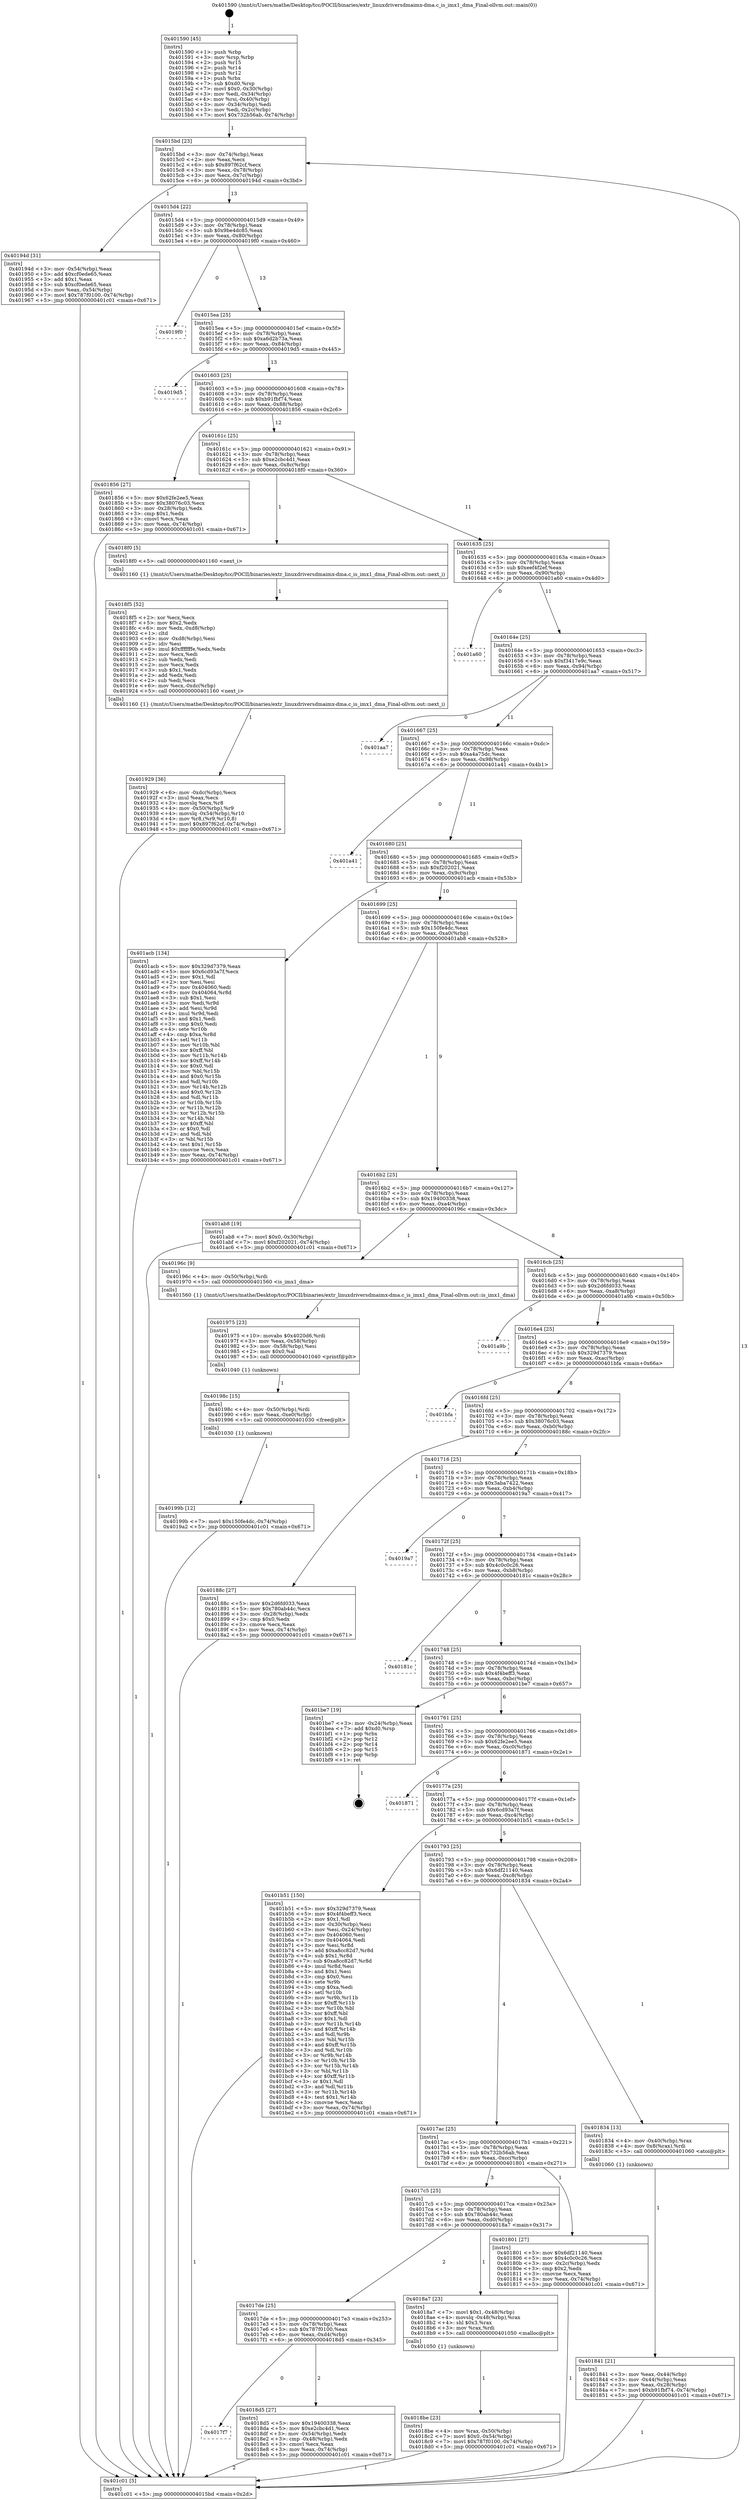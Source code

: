 digraph "0x401590" {
  label = "0x401590 (/mnt/c/Users/mathe/Desktop/tcc/POCII/binaries/extr_linuxdriversdmaimx-dma.c_is_imx1_dma_Final-ollvm.out::main(0))"
  labelloc = "t"
  node[shape=record]

  Entry [label="",width=0.3,height=0.3,shape=circle,fillcolor=black,style=filled]
  "0x4015bd" [label="{
     0x4015bd [23]\l
     | [instrs]\l
     &nbsp;&nbsp;0x4015bd \<+3\>: mov -0x74(%rbp),%eax\l
     &nbsp;&nbsp;0x4015c0 \<+2\>: mov %eax,%ecx\l
     &nbsp;&nbsp;0x4015c2 \<+6\>: sub $0x897f62cf,%ecx\l
     &nbsp;&nbsp;0x4015c8 \<+3\>: mov %eax,-0x78(%rbp)\l
     &nbsp;&nbsp;0x4015cb \<+3\>: mov %ecx,-0x7c(%rbp)\l
     &nbsp;&nbsp;0x4015ce \<+6\>: je 000000000040194d \<main+0x3bd\>\l
  }"]
  "0x40194d" [label="{
     0x40194d [31]\l
     | [instrs]\l
     &nbsp;&nbsp;0x40194d \<+3\>: mov -0x54(%rbp),%eax\l
     &nbsp;&nbsp;0x401950 \<+5\>: add $0xcf0ede65,%eax\l
     &nbsp;&nbsp;0x401955 \<+3\>: add $0x1,%eax\l
     &nbsp;&nbsp;0x401958 \<+5\>: sub $0xcf0ede65,%eax\l
     &nbsp;&nbsp;0x40195d \<+3\>: mov %eax,-0x54(%rbp)\l
     &nbsp;&nbsp;0x401960 \<+7\>: movl $0x787f0100,-0x74(%rbp)\l
     &nbsp;&nbsp;0x401967 \<+5\>: jmp 0000000000401c01 \<main+0x671\>\l
  }"]
  "0x4015d4" [label="{
     0x4015d4 [22]\l
     | [instrs]\l
     &nbsp;&nbsp;0x4015d4 \<+5\>: jmp 00000000004015d9 \<main+0x49\>\l
     &nbsp;&nbsp;0x4015d9 \<+3\>: mov -0x78(%rbp),%eax\l
     &nbsp;&nbsp;0x4015dc \<+5\>: sub $0x9be4dc85,%eax\l
     &nbsp;&nbsp;0x4015e1 \<+3\>: mov %eax,-0x80(%rbp)\l
     &nbsp;&nbsp;0x4015e4 \<+6\>: je 00000000004019f0 \<main+0x460\>\l
  }"]
  Exit [label="",width=0.3,height=0.3,shape=circle,fillcolor=black,style=filled,peripheries=2]
  "0x4019f0" [label="{
     0x4019f0\l
  }", style=dashed]
  "0x4015ea" [label="{
     0x4015ea [25]\l
     | [instrs]\l
     &nbsp;&nbsp;0x4015ea \<+5\>: jmp 00000000004015ef \<main+0x5f\>\l
     &nbsp;&nbsp;0x4015ef \<+3\>: mov -0x78(%rbp),%eax\l
     &nbsp;&nbsp;0x4015f2 \<+5\>: sub $0xa6d2b73a,%eax\l
     &nbsp;&nbsp;0x4015f7 \<+6\>: mov %eax,-0x84(%rbp)\l
     &nbsp;&nbsp;0x4015fd \<+6\>: je 00000000004019d5 \<main+0x445\>\l
  }"]
  "0x40199b" [label="{
     0x40199b [12]\l
     | [instrs]\l
     &nbsp;&nbsp;0x40199b \<+7\>: movl $0x150fe4dc,-0x74(%rbp)\l
     &nbsp;&nbsp;0x4019a2 \<+5\>: jmp 0000000000401c01 \<main+0x671\>\l
  }"]
  "0x4019d5" [label="{
     0x4019d5\l
  }", style=dashed]
  "0x401603" [label="{
     0x401603 [25]\l
     | [instrs]\l
     &nbsp;&nbsp;0x401603 \<+5\>: jmp 0000000000401608 \<main+0x78\>\l
     &nbsp;&nbsp;0x401608 \<+3\>: mov -0x78(%rbp),%eax\l
     &nbsp;&nbsp;0x40160b \<+5\>: sub $0xb91fbf74,%eax\l
     &nbsp;&nbsp;0x401610 \<+6\>: mov %eax,-0x88(%rbp)\l
     &nbsp;&nbsp;0x401616 \<+6\>: je 0000000000401856 \<main+0x2c6\>\l
  }"]
  "0x40198c" [label="{
     0x40198c [15]\l
     | [instrs]\l
     &nbsp;&nbsp;0x40198c \<+4\>: mov -0x50(%rbp),%rdi\l
     &nbsp;&nbsp;0x401990 \<+6\>: mov %eax,-0xe0(%rbp)\l
     &nbsp;&nbsp;0x401996 \<+5\>: call 0000000000401030 \<free@plt\>\l
     | [calls]\l
     &nbsp;&nbsp;0x401030 \{1\} (unknown)\l
  }"]
  "0x401856" [label="{
     0x401856 [27]\l
     | [instrs]\l
     &nbsp;&nbsp;0x401856 \<+5\>: mov $0x62fe2ee5,%eax\l
     &nbsp;&nbsp;0x40185b \<+5\>: mov $0x38076c03,%ecx\l
     &nbsp;&nbsp;0x401860 \<+3\>: mov -0x28(%rbp),%edx\l
     &nbsp;&nbsp;0x401863 \<+3\>: cmp $0x1,%edx\l
     &nbsp;&nbsp;0x401866 \<+3\>: cmovl %ecx,%eax\l
     &nbsp;&nbsp;0x401869 \<+3\>: mov %eax,-0x74(%rbp)\l
     &nbsp;&nbsp;0x40186c \<+5\>: jmp 0000000000401c01 \<main+0x671\>\l
  }"]
  "0x40161c" [label="{
     0x40161c [25]\l
     | [instrs]\l
     &nbsp;&nbsp;0x40161c \<+5\>: jmp 0000000000401621 \<main+0x91\>\l
     &nbsp;&nbsp;0x401621 \<+3\>: mov -0x78(%rbp),%eax\l
     &nbsp;&nbsp;0x401624 \<+5\>: sub $0xe2cbc4d1,%eax\l
     &nbsp;&nbsp;0x401629 \<+6\>: mov %eax,-0x8c(%rbp)\l
     &nbsp;&nbsp;0x40162f \<+6\>: je 00000000004018f0 \<main+0x360\>\l
  }"]
  "0x401975" [label="{
     0x401975 [23]\l
     | [instrs]\l
     &nbsp;&nbsp;0x401975 \<+10\>: movabs $0x4020d6,%rdi\l
     &nbsp;&nbsp;0x40197f \<+3\>: mov %eax,-0x58(%rbp)\l
     &nbsp;&nbsp;0x401982 \<+3\>: mov -0x58(%rbp),%esi\l
     &nbsp;&nbsp;0x401985 \<+2\>: mov $0x0,%al\l
     &nbsp;&nbsp;0x401987 \<+5\>: call 0000000000401040 \<printf@plt\>\l
     | [calls]\l
     &nbsp;&nbsp;0x401040 \{1\} (unknown)\l
  }"]
  "0x4018f0" [label="{
     0x4018f0 [5]\l
     | [instrs]\l
     &nbsp;&nbsp;0x4018f0 \<+5\>: call 0000000000401160 \<next_i\>\l
     | [calls]\l
     &nbsp;&nbsp;0x401160 \{1\} (/mnt/c/Users/mathe/Desktop/tcc/POCII/binaries/extr_linuxdriversdmaimx-dma.c_is_imx1_dma_Final-ollvm.out::next_i)\l
  }"]
  "0x401635" [label="{
     0x401635 [25]\l
     | [instrs]\l
     &nbsp;&nbsp;0x401635 \<+5\>: jmp 000000000040163a \<main+0xaa\>\l
     &nbsp;&nbsp;0x40163a \<+3\>: mov -0x78(%rbp),%eax\l
     &nbsp;&nbsp;0x40163d \<+5\>: sub $0xeef4f2ef,%eax\l
     &nbsp;&nbsp;0x401642 \<+6\>: mov %eax,-0x90(%rbp)\l
     &nbsp;&nbsp;0x401648 \<+6\>: je 0000000000401a60 \<main+0x4d0\>\l
  }"]
  "0x401929" [label="{
     0x401929 [36]\l
     | [instrs]\l
     &nbsp;&nbsp;0x401929 \<+6\>: mov -0xdc(%rbp),%ecx\l
     &nbsp;&nbsp;0x40192f \<+3\>: imul %eax,%ecx\l
     &nbsp;&nbsp;0x401932 \<+3\>: movslq %ecx,%r8\l
     &nbsp;&nbsp;0x401935 \<+4\>: mov -0x50(%rbp),%r9\l
     &nbsp;&nbsp;0x401939 \<+4\>: movslq -0x54(%rbp),%r10\l
     &nbsp;&nbsp;0x40193d \<+4\>: mov %r8,(%r9,%r10,8)\l
     &nbsp;&nbsp;0x401941 \<+7\>: movl $0x897f62cf,-0x74(%rbp)\l
     &nbsp;&nbsp;0x401948 \<+5\>: jmp 0000000000401c01 \<main+0x671\>\l
  }"]
  "0x401a60" [label="{
     0x401a60\l
  }", style=dashed]
  "0x40164e" [label="{
     0x40164e [25]\l
     | [instrs]\l
     &nbsp;&nbsp;0x40164e \<+5\>: jmp 0000000000401653 \<main+0xc3\>\l
     &nbsp;&nbsp;0x401653 \<+3\>: mov -0x78(%rbp),%eax\l
     &nbsp;&nbsp;0x401656 \<+5\>: sub $0xf3417e9c,%eax\l
     &nbsp;&nbsp;0x40165b \<+6\>: mov %eax,-0x94(%rbp)\l
     &nbsp;&nbsp;0x401661 \<+6\>: je 0000000000401aa7 \<main+0x517\>\l
  }"]
  "0x4018f5" [label="{
     0x4018f5 [52]\l
     | [instrs]\l
     &nbsp;&nbsp;0x4018f5 \<+2\>: xor %ecx,%ecx\l
     &nbsp;&nbsp;0x4018f7 \<+5\>: mov $0x2,%edx\l
     &nbsp;&nbsp;0x4018fc \<+6\>: mov %edx,-0xd8(%rbp)\l
     &nbsp;&nbsp;0x401902 \<+1\>: cltd\l
     &nbsp;&nbsp;0x401903 \<+6\>: mov -0xd8(%rbp),%esi\l
     &nbsp;&nbsp;0x401909 \<+2\>: idiv %esi\l
     &nbsp;&nbsp;0x40190b \<+6\>: imul $0xfffffffe,%edx,%edx\l
     &nbsp;&nbsp;0x401911 \<+2\>: mov %ecx,%edi\l
     &nbsp;&nbsp;0x401913 \<+2\>: sub %edx,%edi\l
     &nbsp;&nbsp;0x401915 \<+2\>: mov %ecx,%edx\l
     &nbsp;&nbsp;0x401917 \<+3\>: sub $0x1,%edx\l
     &nbsp;&nbsp;0x40191a \<+2\>: add %edx,%edi\l
     &nbsp;&nbsp;0x40191c \<+2\>: sub %edi,%ecx\l
     &nbsp;&nbsp;0x40191e \<+6\>: mov %ecx,-0xdc(%rbp)\l
     &nbsp;&nbsp;0x401924 \<+5\>: call 0000000000401160 \<next_i\>\l
     | [calls]\l
     &nbsp;&nbsp;0x401160 \{1\} (/mnt/c/Users/mathe/Desktop/tcc/POCII/binaries/extr_linuxdriversdmaimx-dma.c_is_imx1_dma_Final-ollvm.out::next_i)\l
  }"]
  "0x401aa7" [label="{
     0x401aa7\l
  }", style=dashed]
  "0x401667" [label="{
     0x401667 [25]\l
     | [instrs]\l
     &nbsp;&nbsp;0x401667 \<+5\>: jmp 000000000040166c \<main+0xdc\>\l
     &nbsp;&nbsp;0x40166c \<+3\>: mov -0x78(%rbp),%eax\l
     &nbsp;&nbsp;0x40166f \<+5\>: sub $0xa4a75dc,%eax\l
     &nbsp;&nbsp;0x401674 \<+6\>: mov %eax,-0x98(%rbp)\l
     &nbsp;&nbsp;0x40167a \<+6\>: je 0000000000401a41 \<main+0x4b1\>\l
  }"]
  "0x4017f7" [label="{
     0x4017f7\l
  }", style=dashed]
  "0x401a41" [label="{
     0x401a41\l
  }", style=dashed]
  "0x401680" [label="{
     0x401680 [25]\l
     | [instrs]\l
     &nbsp;&nbsp;0x401680 \<+5\>: jmp 0000000000401685 \<main+0xf5\>\l
     &nbsp;&nbsp;0x401685 \<+3\>: mov -0x78(%rbp),%eax\l
     &nbsp;&nbsp;0x401688 \<+5\>: sub $0xf202021,%eax\l
     &nbsp;&nbsp;0x40168d \<+6\>: mov %eax,-0x9c(%rbp)\l
     &nbsp;&nbsp;0x401693 \<+6\>: je 0000000000401acb \<main+0x53b\>\l
  }"]
  "0x4018d5" [label="{
     0x4018d5 [27]\l
     | [instrs]\l
     &nbsp;&nbsp;0x4018d5 \<+5\>: mov $0x19400338,%eax\l
     &nbsp;&nbsp;0x4018da \<+5\>: mov $0xe2cbc4d1,%ecx\l
     &nbsp;&nbsp;0x4018df \<+3\>: mov -0x54(%rbp),%edx\l
     &nbsp;&nbsp;0x4018e2 \<+3\>: cmp -0x48(%rbp),%edx\l
     &nbsp;&nbsp;0x4018e5 \<+3\>: cmovl %ecx,%eax\l
     &nbsp;&nbsp;0x4018e8 \<+3\>: mov %eax,-0x74(%rbp)\l
     &nbsp;&nbsp;0x4018eb \<+5\>: jmp 0000000000401c01 \<main+0x671\>\l
  }"]
  "0x401acb" [label="{
     0x401acb [134]\l
     | [instrs]\l
     &nbsp;&nbsp;0x401acb \<+5\>: mov $0x329d7379,%eax\l
     &nbsp;&nbsp;0x401ad0 \<+5\>: mov $0x6cd93a7f,%ecx\l
     &nbsp;&nbsp;0x401ad5 \<+2\>: mov $0x1,%dl\l
     &nbsp;&nbsp;0x401ad7 \<+2\>: xor %esi,%esi\l
     &nbsp;&nbsp;0x401ad9 \<+7\>: mov 0x404060,%edi\l
     &nbsp;&nbsp;0x401ae0 \<+8\>: mov 0x404064,%r8d\l
     &nbsp;&nbsp;0x401ae8 \<+3\>: sub $0x1,%esi\l
     &nbsp;&nbsp;0x401aeb \<+3\>: mov %edi,%r9d\l
     &nbsp;&nbsp;0x401aee \<+3\>: add %esi,%r9d\l
     &nbsp;&nbsp;0x401af1 \<+4\>: imul %r9d,%edi\l
     &nbsp;&nbsp;0x401af5 \<+3\>: and $0x1,%edi\l
     &nbsp;&nbsp;0x401af8 \<+3\>: cmp $0x0,%edi\l
     &nbsp;&nbsp;0x401afb \<+4\>: sete %r10b\l
     &nbsp;&nbsp;0x401aff \<+4\>: cmp $0xa,%r8d\l
     &nbsp;&nbsp;0x401b03 \<+4\>: setl %r11b\l
     &nbsp;&nbsp;0x401b07 \<+3\>: mov %r10b,%bl\l
     &nbsp;&nbsp;0x401b0a \<+3\>: xor $0xff,%bl\l
     &nbsp;&nbsp;0x401b0d \<+3\>: mov %r11b,%r14b\l
     &nbsp;&nbsp;0x401b10 \<+4\>: xor $0xff,%r14b\l
     &nbsp;&nbsp;0x401b14 \<+3\>: xor $0x0,%dl\l
     &nbsp;&nbsp;0x401b17 \<+3\>: mov %bl,%r15b\l
     &nbsp;&nbsp;0x401b1a \<+4\>: and $0x0,%r15b\l
     &nbsp;&nbsp;0x401b1e \<+3\>: and %dl,%r10b\l
     &nbsp;&nbsp;0x401b21 \<+3\>: mov %r14b,%r12b\l
     &nbsp;&nbsp;0x401b24 \<+4\>: and $0x0,%r12b\l
     &nbsp;&nbsp;0x401b28 \<+3\>: and %dl,%r11b\l
     &nbsp;&nbsp;0x401b2b \<+3\>: or %r10b,%r15b\l
     &nbsp;&nbsp;0x401b2e \<+3\>: or %r11b,%r12b\l
     &nbsp;&nbsp;0x401b31 \<+3\>: xor %r12b,%r15b\l
     &nbsp;&nbsp;0x401b34 \<+3\>: or %r14b,%bl\l
     &nbsp;&nbsp;0x401b37 \<+3\>: xor $0xff,%bl\l
     &nbsp;&nbsp;0x401b3a \<+3\>: or $0x0,%dl\l
     &nbsp;&nbsp;0x401b3d \<+2\>: and %dl,%bl\l
     &nbsp;&nbsp;0x401b3f \<+3\>: or %bl,%r15b\l
     &nbsp;&nbsp;0x401b42 \<+4\>: test $0x1,%r15b\l
     &nbsp;&nbsp;0x401b46 \<+3\>: cmovne %ecx,%eax\l
     &nbsp;&nbsp;0x401b49 \<+3\>: mov %eax,-0x74(%rbp)\l
     &nbsp;&nbsp;0x401b4c \<+5\>: jmp 0000000000401c01 \<main+0x671\>\l
  }"]
  "0x401699" [label="{
     0x401699 [25]\l
     | [instrs]\l
     &nbsp;&nbsp;0x401699 \<+5\>: jmp 000000000040169e \<main+0x10e\>\l
     &nbsp;&nbsp;0x40169e \<+3\>: mov -0x78(%rbp),%eax\l
     &nbsp;&nbsp;0x4016a1 \<+5\>: sub $0x150fe4dc,%eax\l
     &nbsp;&nbsp;0x4016a6 \<+6\>: mov %eax,-0xa0(%rbp)\l
     &nbsp;&nbsp;0x4016ac \<+6\>: je 0000000000401ab8 \<main+0x528\>\l
  }"]
  "0x4018be" [label="{
     0x4018be [23]\l
     | [instrs]\l
     &nbsp;&nbsp;0x4018be \<+4\>: mov %rax,-0x50(%rbp)\l
     &nbsp;&nbsp;0x4018c2 \<+7\>: movl $0x0,-0x54(%rbp)\l
     &nbsp;&nbsp;0x4018c9 \<+7\>: movl $0x787f0100,-0x74(%rbp)\l
     &nbsp;&nbsp;0x4018d0 \<+5\>: jmp 0000000000401c01 \<main+0x671\>\l
  }"]
  "0x401ab8" [label="{
     0x401ab8 [19]\l
     | [instrs]\l
     &nbsp;&nbsp;0x401ab8 \<+7\>: movl $0x0,-0x30(%rbp)\l
     &nbsp;&nbsp;0x401abf \<+7\>: movl $0xf202021,-0x74(%rbp)\l
     &nbsp;&nbsp;0x401ac6 \<+5\>: jmp 0000000000401c01 \<main+0x671\>\l
  }"]
  "0x4016b2" [label="{
     0x4016b2 [25]\l
     | [instrs]\l
     &nbsp;&nbsp;0x4016b2 \<+5\>: jmp 00000000004016b7 \<main+0x127\>\l
     &nbsp;&nbsp;0x4016b7 \<+3\>: mov -0x78(%rbp),%eax\l
     &nbsp;&nbsp;0x4016ba \<+5\>: sub $0x19400338,%eax\l
     &nbsp;&nbsp;0x4016bf \<+6\>: mov %eax,-0xa4(%rbp)\l
     &nbsp;&nbsp;0x4016c5 \<+6\>: je 000000000040196c \<main+0x3dc\>\l
  }"]
  "0x4017de" [label="{
     0x4017de [25]\l
     | [instrs]\l
     &nbsp;&nbsp;0x4017de \<+5\>: jmp 00000000004017e3 \<main+0x253\>\l
     &nbsp;&nbsp;0x4017e3 \<+3\>: mov -0x78(%rbp),%eax\l
     &nbsp;&nbsp;0x4017e6 \<+5\>: sub $0x787f0100,%eax\l
     &nbsp;&nbsp;0x4017eb \<+6\>: mov %eax,-0xd4(%rbp)\l
     &nbsp;&nbsp;0x4017f1 \<+6\>: je 00000000004018d5 \<main+0x345\>\l
  }"]
  "0x40196c" [label="{
     0x40196c [9]\l
     | [instrs]\l
     &nbsp;&nbsp;0x40196c \<+4\>: mov -0x50(%rbp),%rdi\l
     &nbsp;&nbsp;0x401970 \<+5\>: call 0000000000401560 \<is_imx1_dma\>\l
     | [calls]\l
     &nbsp;&nbsp;0x401560 \{1\} (/mnt/c/Users/mathe/Desktop/tcc/POCII/binaries/extr_linuxdriversdmaimx-dma.c_is_imx1_dma_Final-ollvm.out::is_imx1_dma)\l
  }"]
  "0x4016cb" [label="{
     0x4016cb [25]\l
     | [instrs]\l
     &nbsp;&nbsp;0x4016cb \<+5\>: jmp 00000000004016d0 \<main+0x140\>\l
     &nbsp;&nbsp;0x4016d0 \<+3\>: mov -0x78(%rbp),%eax\l
     &nbsp;&nbsp;0x4016d3 \<+5\>: sub $0x2d6fd033,%eax\l
     &nbsp;&nbsp;0x4016d8 \<+6\>: mov %eax,-0xa8(%rbp)\l
     &nbsp;&nbsp;0x4016de \<+6\>: je 0000000000401a9b \<main+0x50b\>\l
  }"]
  "0x4018a7" [label="{
     0x4018a7 [23]\l
     | [instrs]\l
     &nbsp;&nbsp;0x4018a7 \<+7\>: movl $0x1,-0x48(%rbp)\l
     &nbsp;&nbsp;0x4018ae \<+4\>: movslq -0x48(%rbp),%rax\l
     &nbsp;&nbsp;0x4018b2 \<+4\>: shl $0x3,%rax\l
     &nbsp;&nbsp;0x4018b6 \<+3\>: mov %rax,%rdi\l
     &nbsp;&nbsp;0x4018b9 \<+5\>: call 0000000000401050 \<malloc@plt\>\l
     | [calls]\l
     &nbsp;&nbsp;0x401050 \{1\} (unknown)\l
  }"]
  "0x401a9b" [label="{
     0x401a9b\l
  }", style=dashed]
  "0x4016e4" [label="{
     0x4016e4 [25]\l
     | [instrs]\l
     &nbsp;&nbsp;0x4016e4 \<+5\>: jmp 00000000004016e9 \<main+0x159\>\l
     &nbsp;&nbsp;0x4016e9 \<+3\>: mov -0x78(%rbp),%eax\l
     &nbsp;&nbsp;0x4016ec \<+5\>: sub $0x329d7379,%eax\l
     &nbsp;&nbsp;0x4016f1 \<+6\>: mov %eax,-0xac(%rbp)\l
     &nbsp;&nbsp;0x4016f7 \<+6\>: je 0000000000401bfa \<main+0x66a\>\l
  }"]
  "0x401841" [label="{
     0x401841 [21]\l
     | [instrs]\l
     &nbsp;&nbsp;0x401841 \<+3\>: mov %eax,-0x44(%rbp)\l
     &nbsp;&nbsp;0x401844 \<+3\>: mov -0x44(%rbp),%eax\l
     &nbsp;&nbsp;0x401847 \<+3\>: mov %eax,-0x28(%rbp)\l
     &nbsp;&nbsp;0x40184a \<+7\>: movl $0xb91fbf74,-0x74(%rbp)\l
     &nbsp;&nbsp;0x401851 \<+5\>: jmp 0000000000401c01 \<main+0x671\>\l
  }"]
  "0x401bfa" [label="{
     0x401bfa\l
  }", style=dashed]
  "0x4016fd" [label="{
     0x4016fd [25]\l
     | [instrs]\l
     &nbsp;&nbsp;0x4016fd \<+5\>: jmp 0000000000401702 \<main+0x172\>\l
     &nbsp;&nbsp;0x401702 \<+3\>: mov -0x78(%rbp),%eax\l
     &nbsp;&nbsp;0x401705 \<+5\>: sub $0x38076c03,%eax\l
     &nbsp;&nbsp;0x40170a \<+6\>: mov %eax,-0xb0(%rbp)\l
     &nbsp;&nbsp;0x401710 \<+6\>: je 000000000040188c \<main+0x2fc\>\l
  }"]
  "0x401590" [label="{
     0x401590 [45]\l
     | [instrs]\l
     &nbsp;&nbsp;0x401590 \<+1\>: push %rbp\l
     &nbsp;&nbsp;0x401591 \<+3\>: mov %rsp,%rbp\l
     &nbsp;&nbsp;0x401594 \<+2\>: push %r15\l
     &nbsp;&nbsp;0x401596 \<+2\>: push %r14\l
     &nbsp;&nbsp;0x401598 \<+2\>: push %r12\l
     &nbsp;&nbsp;0x40159a \<+1\>: push %rbx\l
     &nbsp;&nbsp;0x40159b \<+7\>: sub $0xd0,%rsp\l
     &nbsp;&nbsp;0x4015a2 \<+7\>: movl $0x0,-0x30(%rbp)\l
     &nbsp;&nbsp;0x4015a9 \<+3\>: mov %edi,-0x34(%rbp)\l
     &nbsp;&nbsp;0x4015ac \<+4\>: mov %rsi,-0x40(%rbp)\l
     &nbsp;&nbsp;0x4015b0 \<+3\>: mov -0x34(%rbp),%edi\l
     &nbsp;&nbsp;0x4015b3 \<+3\>: mov %edi,-0x2c(%rbp)\l
     &nbsp;&nbsp;0x4015b6 \<+7\>: movl $0x732b56ab,-0x74(%rbp)\l
  }"]
  "0x40188c" [label="{
     0x40188c [27]\l
     | [instrs]\l
     &nbsp;&nbsp;0x40188c \<+5\>: mov $0x2d6fd033,%eax\l
     &nbsp;&nbsp;0x401891 \<+5\>: mov $0x780ab44c,%ecx\l
     &nbsp;&nbsp;0x401896 \<+3\>: mov -0x28(%rbp),%edx\l
     &nbsp;&nbsp;0x401899 \<+3\>: cmp $0x0,%edx\l
     &nbsp;&nbsp;0x40189c \<+3\>: cmove %ecx,%eax\l
     &nbsp;&nbsp;0x40189f \<+3\>: mov %eax,-0x74(%rbp)\l
     &nbsp;&nbsp;0x4018a2 \<+5\>: jmp 0000000000401c01 \<main+0x671\>\l
  }"]
  "0x401716" [label="{
     0x401716 [25]\l
     | [instrs]\l
     &nbsp;&nbsp;0x401716 \<+5\>: jmp 000000000040171b \<main+0x18b\>\l
     &nbsp;&nbsp;0x40171b \<+3\>: mov -0x78(%rbp),%eax\l
     &nbsp;&nbsp;0x40171e \<+5\>: sub $0x3aba7422,%eax\l
     &nbsp;&nbsp;0x401723 \<+6\>: mov %eax,-0xb4(%rbp)\l
     &nbsp;&nbsp;0x401729 \<+6\>: je 00000000004019a7 \<main+0x417\>\l
  }"]
  "0x401c01" [label="{
     0x401c01 [5]\l
     | [instrs]\l
     &nbsp;&nbsp;0x401c01 \<+5\>: jmp 00000000004015bd \<main+0x2d\>\l
  }"]
  "0x4019a7" [label="{
     0x4019a7\l
  }", style=dashed]
  "0x40172f" [label="{
     0x40172f [25]\l
     | [instrs]\l
     &nbsp;&nbsp;0x40172f \<+5\>: jmp 0000000000401734 \<main+0x1a4\>\l
     &nbsp;&nbsp;0x401734 \<+3\>: mov -0x78(%rbp),%eax\l
     &nbsp;&nbsp;0x401737 \<+5\>: sub $0x4c0c0c26,%eax\l
     &nbsp;&nbsp;0x40173c \<+6\>: mov %eax,-0xb8(%rbp)\l
     &nbsp;&nbsp;0x401742 \<+6\>: je 000000000040181c \<main+0x28c\>\l
  }"]
  "0x4017c5" [label="{
     0x4017c5 [25]\l
     | [instrs]\l
     &nbsp;&nbsp;0x4017c5 \<+5\>: jmp 00000000004017ca \<main+0x23a\>\l
     &nbsp;&nbsp;0x4017ca \<+3\>: mov -0x78(%rbp),%eax\l
     &nbsp;&nbsp;0x4017cd \<+5\>: sub $0x780ab44c,%eax\l
     &nbsp;&nbsp;0x4017d2 \<+6\>: mov %eax,-0xd0(%rbp)\l
     &nbsp;&nbsp;0x4017d8 \<+6\>: je 00000000004018a7 \<main+0x317\>\l
  }"]
  "0x40181c" [label="{
     0x40181c\l
  }", style=dashed]
  "0x401748" [label="{
     0x401748 [25]\l
     | [instrs]\l
     &nbsp;&nbsp;0x401748 \<+5\>: jmp 000000000040174d \<main+0x1bd\>\l
     &nbsp;&nbsp;0x40174d \<+3\>: mov -0x78(%rbp),%eax\l
     &nbsp;&nbsp;0x401750 \<+5\>: sub $0x4f4beff3,%eax\l
     &nbsp;&nbsp;0x401755 \<+6\>: mov %eax,-0xbc(%rbp)\l
     &nbsp;&nbsp;0x40175b \<+6\>: je 0000000000401be7 \<main+0x657\>\l
  }"]
  "0x401801" [label="{
     0x401801 [27]\l
     | [instrs]\l
     &nbsp;&nbsp;0x401801 \<+5\>: mov $0x6df21140,%eax\l
     &nbsp;&nbsp;0x401806 \<+5\>: mov $0x4c0c0c26,%ecx\l
     &nbsp;&nbsp;0x40180b \<+3\>: mov -0x2c(%rbp),%edx\l
     &nbsp;&nbsp;0x40180e \<+3\>: cmp $0x2,%edx\l
     &nbsp;&nbsp;0x401811 \<+3\>: cmovne %ecx,%eax\l
     &nbsp;&nbsp;0x401814 \<+3\>: mov %eax,-0x74(%rbp)\l
     &nbsp;&nbsp;0x401817 \<+5\>: jmp 0000000000401c01 \<main+0x671\>\l
  }"]
  "0x401be7" [label="{
     0x401be7 [19]\l
     | [instrs]\l
     &nbsp;&nbsp;0x401be7 \<+3\>: mov -0x24(%rbp),%eax\l
     &nbsp;&nbsp;0x401bea \<+7\>: add $0xd0,%rsp\l
     &nbsp;&nbsp;0x401bf1 \<+1\>: pop %rbx\l
     &nbsp;&nbsp;0x401bf2 \<+2\>: pop %r12\l
     &nbsp;&nbsp;0x401bf4 \<+2\>: pop %r14\l
     &nbsp;&nbsp;0x401bf6 \<+2\>: pop %r15\l
     &nbsp;&nbsp;0x401bf8 \<+1\>: pop %rbp\l
     &nbsp;&nbsp;0x401bf9 \<+1\>: ret\l
  }"]
  "0x401761" [label="{
     0x401761 [25]\l
     | [instrs]\l
     &nbsp;&nbsp;0x401761 \<+5\>: jmp 0000000000401766 \<main+0x1d6\>\l
     &nbsp;&nbsp;0x401766 \<+3\>: mov -0x78(%rbp),%eax\l
     &nbsp;&nbsp;0x401769 \<+5\>: sub $0x62fe2ee5,%eax\l
     &nbsp;&nbsp;0x40176e \<+6\>: mov %eax,-0xc0(%rbp)\l
     &nbsp;&nbsp;0x401774 \<+6\>: je 0000000000401871 \<main+0x2e1\>\l
  }"]
  "0x4017ac" [label="{
     0x4017ac [25]\l
     | [instrs]\l
     &nbsp;&nbsp;0x4017ac \<+5\>: jmp 00000000004017b1 \<main+0x221\>\l
     &nbsp;&nbsp;0x4017b1 \<+3\>: mov -0x78(%rbp),%eax\l
     &nbsp;&nbsp;0x4017b4 \<+5\>: sub $0x732b56ab,%eax\l
     &nbsp;&nbsp;0x4017b9 \<+6\>: mov %eax,-0xcc(%rbp)\l
     &nbsp;&nbsp;0x4017bf \<+6\>: je 0000000000401801 \<main+0x271\>\l
  }"]
  "0x401871" [label="{
     0x401871\l
  }", style=dashed]
  "0x40177a" [label="{
     0x40177a [25]\l
     | [instrs]\l
     &nbsp;&nbsp;0x40177a \<+5\>: jmp 000000000040177f \<main+0x1ef\>\l
     &nbsp;&nbsp;0x40177f \<+3\>: mov -0x78(%rbp),%eax\l
     &nbsp;&nbsp;0x401782 \<+5\>: sub $0x6cd93a7f,%eax\l
     &nbsp;&nbsp;0x401787 \<+6\>: mov %eax,-0xc4(%rbp)\l
     &nbsp;&nbsp;0x40178d \<+6\>: je 0000000000401b51 \<main+0x5c1\>\l
  }"]
  "0x401834" [label="{
     0x401834 [13]\l
     | [instrs]\l
     &nbsp;&nbsp;0x401834 \<+4\>: mov -0x40(%rbp),%rax\l
     &nbsp;&nbsp;0x401838 \<+4\>: mov 0x8(%rax),%rdi\l
     &nbsp;&nbsp;0x40183c \<+5\>: call 0000000000401060 \<atoi@plt\>\l
     | [calls]\l
     &nbsp;&nbsp;0x401060 \{1\} (unknown)\l
  }"]
  "0x401b51" [label="{
     0x401b51 [150]\l
     | [instrs]\l
     &nbsp;&nbsp;0x401b51 \<+5\>: mov $0x329d7379,%eax\l
     &nbsp;&nbsp;0x401b56 \<+5\>: mov $0x4f4beff3,%ecx\l
     &nbsp;&nbsp;0x401b5b \<+2\>: mov $0x1,%dl\l
     &nbsp;&nbsp;0x401b5d \<+3\>: mov -0x30(%rbp),%esi\l
     &nbsp;&nbsp;0x401b60 \<+3\>: mov %esi,-0x24(%rbp)\l
     &nbsp;&nbsp;0x401b63 \<+7\>: mov 0x404060,%esi\l
     &nbsp;&nbsp;0x401b6a \<+7\>: mov 0x404064,%edi\l
     &nbsp;&nbsp;0x401b71 \<+3\>: mov %esi,%r8d\l
     &nbsp;&nbsp;0x401b74 \<+7\>: add $0xa8cc82d7,%r8d\l
     &nbsp;&nbsp;0x401b7b \<+4\>: sub $0x1,%r8d\l
     &nbsp;&nbsp;0x401b7f \<+7\>: sub $0xa8cc82d7,%r8d\l
     &nbsp;&nbsp;0x401b86 \<+4\>: imul %r8d,%esi\l
     &nbsp;&nbsp;0x401b8a \<+3\>: and $0x1,%esi\l
     &nbsp;&nbsp;0x401b8d \<+3\>: cmp $0x0,%esi\l
     &nbsp;&nbsp;0x401b90 \<+4\>: sete %r9b\l
     &nbsp;&nbsp;0x401b94 \<+3\>: cmp $0xa,%edi\l
     &nbsp;&nbsp;0x401b97 \<+4\>: setl %r10b\l
     &nbsp;&nbsp;0x401b9b \<+3\>: mov %r9b,%r11b\l
     &nbsp;&nbsp;0x401b9e \<+4\>: xor $0xff,%r11b\l
     &nbsp;&nbsp;0x401ba2 \<+3\>: mov %r10b,%bl\l
     &nbsp;&nbsp;0x401ba5 \<+3\>: xor $0xff,%bl\l
     &nbsp;&nbsp;0x401ba8 \<+3\>: xor $0x1,%dl\l
     &nbsp;&nbsp;0x401bab \<+3\>: mov %r11b,%r14b\l
     &nbsp;&nbsp;0x401bae \<+4\>: and $0xff,%r14b\l
     &nbsp;&nbsp;0x401bb2 \<+3\>: and %dl,%r9b\l
     &nbsp;&nbsp;0x401bb5 \<+3\>: mov %bl,%r15b\l
     &nbsp;&nbsp;0x401bb8 \<+4\>: and $0xff,%r15b\l
     &nbsp;&nbsp;0x401bbc \<+3\>: and %dl,%r10b\l
     &nbsp;&nbsp;0x401bbf \<+3\>: or %r9b,%r14b\l
     &nbsp;&nbsp;0x401bc2 \<+3\>: or %r10b,%r15b\l
     &nbsp;&nbsp;0x401bc5 \<+3\>: xor %r15b,%r14b\l
     &nbsp;&nbsp;0x401bc8 \<+3\>: or %bl,%r11b\l
     &nbsp;&nbsp;0x401bcb \<+4\>: xor $0xff,%r11b\l
     &nbsp;&nbsp;0x401bcf \<+3\>: or $0x1,%dl\l
     &nbsp;&nbsp;0x401bd2 \<+3\>: and %dl,%r11b\l
     &nbsp;&nbsp;0x401bd5 \<+3\>: or %r11b,%r14b\l
     &nbsp;&nbsp;0x401bd8 \<+4\>: test $0x1,%r14b\l
     &nbsp;&nbsp;0x401bdc \<+3\>: cmovne %ecx,%eax\l
     &nbsp;&nbsp;0x401bdf \<+3\>: mov %eax,-0x74(%rbp)\l
     &nbsp;&nbsp;0x401be2 \<+5\>: jmp 0000000000401c01 \<main+0x671\>\l
  }"]
  "0x401793" [label="{
     0x401793 [25]\l
     | [instrs]\l
     &nbsp;&nbsp;0x401793 \<+5\>: jmp 0000000000401798 \<main+0x208\>\l
     &nbsp;&nbsp;0x401798 \<+3\>: mov -0x78(%rbp),%eax\l
     &nbsp;&nbsp;0x40179b \<+5\>: sub $0x6df21140,%eax\l
     &nbsp;&nbsp;0x4017a0 \<+6\>: mov %eax,-0xc8(%rbp)\l
     &nbsp;&nbsp;0x4017a6 \<+6\>: je 0000000000401834 \<main+0x2a4\>\l
  }"]
  Entry -> "0x401590" [label=" 1"]
  "0x4015bd" -> "0x40194d" [label=" 1"]
  "0x4015bd" -> "0x4015d4" [label=" 13"]
  "0x401be7" -> Exit [label=" 1"]
  "0x4015d4" -> "0x4019f0" [label=" 0"]
  "0x4015d4" -> "0x4015ea" [label=" 13"]
  "0x401b51" -> "0x401c01" [label=" 1"]
  "0x4015ea" -> "0x4019d5" [label=" 0"]
  "0x4015ea" -> "0x401603" [label=" 13"]
  "0x401acb" -> "0x401c01" [label=" 1"]
  "0x401603" -> "0x401856" [label=" 1"]
  "0x401603" -> "0x40161c" [label=" 12"]
  "0x401ab8" -> "0x401c01" [label=" 1"]
  "0x40161c" -> "0x4018f0" [label=" 1"]
  "0x40161c" -> "0x401635" [label=" 11"]
  "0x40199b" -> "0x401c01" [label=" 1"]
  "0x401635" -> "0x401a60" [label=" 0"]
  "0x401635" -> "0x40164e" [label=" 11"]
  "0x40198c" -> "0x40199b" [label=" 1"]
  "0x40164e" -> "0x401aa7" [label=" 0"]
  "0x40164e" -> "0x401667" [label=" 11"]
  "0x401975" -> "0x40198c" [label=" 1"]
  "0x401667" -> "0x401a41" [label=" 0"]
  "0x401667" -> "0x401680" [label=" 11"]
  "0x40196c" -> "0x401975" [label=" 1"]
  "0x401680" -> "0x401acb" [label=" 1"]
  "0x401680" -> "0x401699" [label=" 10"]
  "0x40194d" -> "0x401c01" [label=" 1"]
  "0x401699" -> "0x401ab8" [label=" 1"]
  "0x401699" -> "0x4016b2" [label=" 9"]
  "0x4018f5" -> "0x401929" [label=" 1"]
  "0x4016b2" -> "0x40196c" [label=" 1"]
  "0x4016b2" -> "0x4016cb" [label=" 8"]
  "0x4018f0" -> "0x4018f5" [label=" 1"]
  "0x4016cb" -> "0x401a9b" [label=" 0"]
  "0x4016cb" -> "0x4016e4" [label=" 8"]
  "0x4018d5" -> "0x401c01" [label=" 2"]
  "0x4016e4" -> "0x401bfa" [label=" 0"]
  "0x4016e4" -> "0x4016fd" [label=" 8"]
  "0x4017de" -> "0x4018d5" [label=" 2"]
  "0x4016fd" -> "0x40188c" [label=" 1"]
  "0x4016fd" -> "0x401716" [label=" 7"]
  "0x401929" -> "0x401c01" [label=" 1"]
  "0x401716" -> "0x4019a7" [label=" 0"]
  "0x401716" -> "0x40172f" [label=" 7"]
  "0x4018be" -> "0x401c01" [label=" 1"]
  "0x40172f" -> "0x40181c" [label=" 0"]
  "0x40172f" -> "0x401748" [label=" 7"]
  "0x4018a7" -> "0x4018be" [label=" 1"]
  "0x401748" -> "0x401be7" [label=" 1"]
  "0x401748" -> "0x401761" [label=" 6"]
  "0x4017c5" -> "0x4017de" [label=" 2"]
  "0x401761" -> "0x401871" [label=" 0"]
  "0x401761" -> "0x40177a" [label=" 6"]
  "0x4017de" -> "0x4017f7" [label=" 0"]
  "0x40177a" -> "0x401b51" [label=" 1"]
  "0x40177a" -> "0x401793" [label=" 5"]
  "0x40188c" -> "0x401c01" [label=" 1"]
  "0x401793" -> "0x401834" [label=" 1"]
  "0x401793" -> "0x4017ac" [label=" 4"]
  "0x4017c5" -> "0x4018a7" [label=" 1"]
  "0x4017ac" -> "0x401801" [label=" 1"]
  "0x4017ac" -> "0x4017c5" [label=" 3"]
  "0x401801" -> "0x401c01" [label=" 1"]
  "0x401590" -> "0x4015bd" [label=" 1"]
  "0x401c01" -> "0x4015bd" [label=" 13"]
  "0x401834" -> "0x401841" [label=" 1"]
  "0x401841" -> "0x401c01" [label=" 1"]
  "0x401856" -> "0x401c01" [label=" 1"]
}
